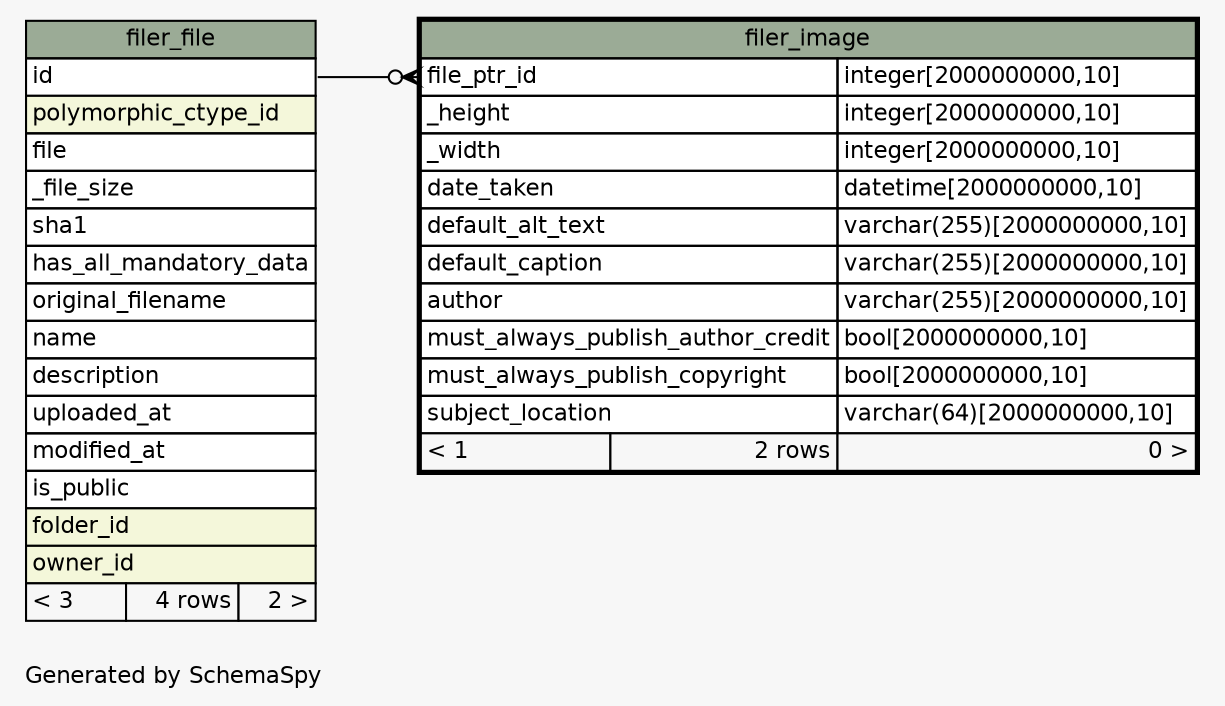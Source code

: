 // dot 2.38.0 on Windows 7 6.1
// SchemaSpy rev 590
digraph "oneDegreeRelationshipsDiagram" {
  graph [
    rankdir="RL"
    bgcolor="#f7f7f7"
    label="\nGenerated by SchemaSpy"
    labeljust="l"
    nodesep="0.18"
    ranksep="0.46"
    fontname="Helvetica"
    fontsize="11"
  ];
  node [
    fontname="Helvetica"
    fontsize="11"
    shape="plaintext"
  ];
  edge [
    arrowsize="0.8"
  ];
  "filer_image":"file_ptr_id":w -> "filer_file":"id":e [arrowhead=none dir=back arrowtail=crowodot];
  "filer_file" [
    label=<
    <TABLE BORDER="0" CELLBORDER="1" CELLSPACING="0" BGCOLOR="#ffffff">
      <TR><TD COLSPAN="3" BGCOLOR="#9bab96" ALIGN="CENTER">filer_file</TD></TR>
      <TR><TD PORT="id" COLSPAN="3" ALIGN="LEFT">id</TD></TR>
      <TR><TD PORT="polymorphic_ctype_id" COLSPAN="3" BGCOLOR="#f4f7da" ALIGN="LEFT">polymorphic_ctype_id</TD></TR>
      <TR><TD PORT="file" COLSPAN="3" ALIGN="LEFT">file</TD></TR>
      <TR><TD PORT="_file_size" COLSPAN="3" ALIGN="LEFT">_file_size</TD></TR>
      <TR><TD PORT="sha1" COLSPAN="3" ALIGN="LEFT">sha1</TD></TR>
      <TR><TD PORT="has_all_mandatory_data" COLSPAN="3" ALIGN="LEFT">has_all_mandatory_data</TD></TR>
      <TR><TD PORT="original_filename" COLSPAN="3" ALIGN="LEFT">original_filename</TD></TR>
      <TR><TD PORT="name" COLSPAN="3" ALIGN="LEFT">name</TD></TR>
      <TR><TD PORT="description" COLSPAN="3" ALIGN="LEFT">description</TD></TR>
      <TR><TD PORT="uploaded_at" COLSPAN="3" ALIGN="LEFT">uploaded_at</TD></TR>
      <TR><TD PORT="modified_at" COLSPAN="3" ALIGN="LEFT">modified_at</TD></TR>
      <TR><TD PORT="is_public" COLSPAN="3" ALIGN="LEFT">is_public</TD></TR>
      <TR><TD PORT="folder_id" COLSPAN="3" BGCOLOR="#f4f7da" ALIGN="LEFT">folder_id</TD></TR>
      <TR><TD PORT="owner_id" COLSPAN="3" BGCOLOR="#f4f7da" ALIGN="LEFT">owner_id</TD></TR>
      <TR><TD ALIGN="LEFT" BGCOLOR="#f7f7f7">&lt; 3</TD><TD ALIGN="RIGHT" BGCOLOR="#f7f7f7">4 rows</TD><TD ALIGN="RIGHT" BGCOLOR="#f7f7f7">2 &gt;</TD></TR>
    </TABLE>>
    URL="filer_file.html"
    tooltip="filer_file"
  ];
  "filer_image" [
    label=<
    <TABLE BORDER="2" CELLBORDER="1" CELLSPACING="0" BGCOLOR="#ffffff">
      <TR><TD COLSPAN="3" BGCOLOR="#9bab96" ALIGN="CENTER">filer_image</TD></TR>
      <TR><TD PORT="file_ptr_id" COLSPAN="2" ALIGN="LEFT">file_ptr_id</TD><TD PORT="file_ptr_id.type" ALIGN="LEFT">integer[2000000000,10]</TD></TR>
      <TR><TD PORT="_height" COLSPAN="2" ALIGN="LEFT">_height</TD><TD PORT="_height.type" ALIGN="LEFT">integer[2000000000,10]</TD></TR>
      <TR><TD PORT="_width" COLSPAN="2" ALIGN="LEFT">_width</TD><TD PORT="_width.type" ALIGN="LEFT">integer[2000000000,10]</TD></TR>
      <TR><TD PORT="date_taken" COLSPAN="2" ALIGN="LEFT">date_taken</TD><TD PORT="date_taken.type" ALIGN="LEFT">datetime[2000000000,10]</TD></TR>
      <TR><TD PORT="default_alt_text" COLSPAN="2" ALIGN="LEFT">default_alt_text</TD><TD PORT="default_alt_text.type" ALIGN="LEFT">varchar(255)[2000000000,10]</TD></TR>
      <TR><TD PORT="default_caption" COLSPAN="2" ALIGN="LEFT">default_caption</TD><TD PORT="default_caption.type" ALIGN="LEFT">varchar(255)[2000000000,10]</TD></TR>
      <TR><TD PORT="author" COLSPAN="2" ALIGN="LEFT">author</TD><TD PORT="author.type" ALIGN="LEFT">varchar(255)[2000000000,10]</TD></TR>
      <TR><TD PORT="must_always_publish_author_credit" COLSPAN="2" ALIGN="LEFT">must_always_publish_author_credit</TD><TD PORT="must_always_publish_author_credit.type" ALIGN="LEFT">bool[2000000000,10]</TD></TR>
      <TR><TD PORT="must_always_publish_copyright" COLSPAN="2" ALIGN="LEFT">must_always_publish_copyright</TD><TD PORT="must_always_publish_copyright.type" ALIGN="LEFT">bool[2000000000,10]</TD></TR>
      <TR><TD PORT="subject_location" COLSPAN="2" ALIGN="LEFT">subject_location</TD><TD PORT="subject_location.type" ALIGN="LEFT">varchar(64)[2000000000,10]</TD></TR>
      <TR><TD ALIGN="LEFT" BGCOLOR="#f7f7f7">&lt; 1</TD><TD ALIGN="RIGHT" BGCOLOR="#f7f7f7">2 rows</TD><TD ALIGN="RIGHT" BGCOLOR="#f7f7f7">0 &gt;</TD></TR>
    </TABLE>>
    URL="filer_image.html"
    tooltip="filer_image"
  ];
}
